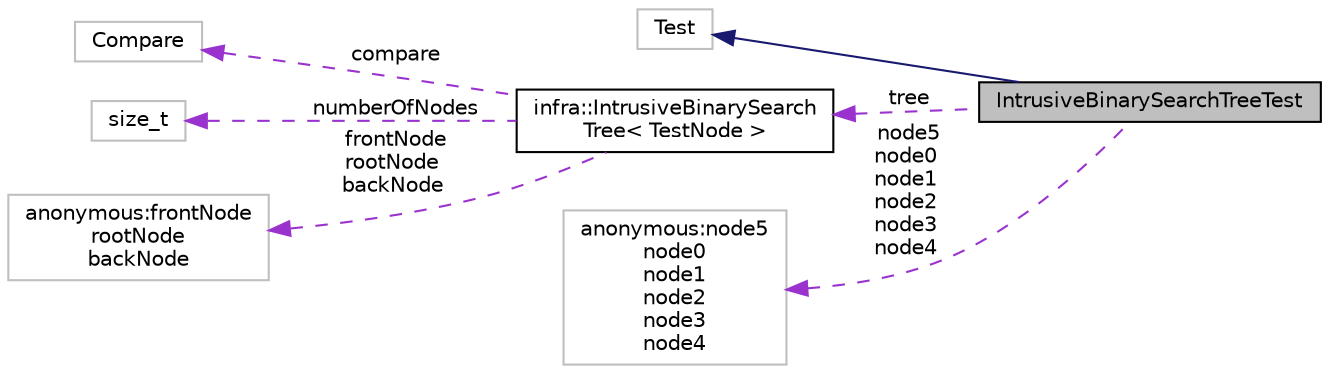 digraph "IntrusiveBinarySearchTreeTest"
{
 // INTERACTIVE_SVG=YES
  edge [fontname="Helvetica",fontsize="10",labelfontname="Helvetica",labelfontsize="10"];
  node [fontname="Helvetica",fontsize="10",shape=record];
  rankdir="LR";
  Node2 [label="IntrusiveBinarySearchTreeTest",height=0.2,width=0.4,color="black", fillcolor="grey75", style="filled", fontcolor="black"];
  Node3 -> Node2 [dir="back",color="midnightblue",fontsize="10",style="solid",fontname="Helvetica"];
  Node3 [label="Test",height=0.2,width=0.4,color="grey75", fillcolor="white", style="filled"];
  Node4 -> Node2 [dir="back",color="darkorchid3",fontsize="10",style="dashed",label=" tree" ,fontname="Helvetica"];
  Node4 [label="infra::IntrusiveBinarySearch\lTree\< TestNode \>",height=0.2,width=0.4,color="black", fillcolor="white", style="filled",URL="$d4/dc7/classinfra_1_1_intrusive_binary_search_tree.html"];
  Node5 -> Node4 [dir="back",color="darkorchid3",fontsize="10",style="dashed",label=" compare" ,fontname="Helvetica"];
  Node5 [label="Compare",height=0.2,width=0.4,color="grey75", fillcolor="white", style="filled"];
  Node6 -> Node4 [dir="back",color="darkorchid3",fontsize="10",style="dashed",label=" numberOfNodes" ,fontname="Helvetica"];
  Node6 [label="size_t",height=0.2,width=0.4,color="grey75", fillcolor="white", style="filled"];
  Node7 -> Node4 [dir="back",color="darkorchid3",fontsize="10",style="dashed",label=" frontNode\nrootNode\nbackNode" ,fontname="Helvetica"];
  Node7 [label="anonymous:frontNode\nrootNode\nbackNode",height=0.2,width=0.4,color="grey75", fillcolor="white", style="filled"];
  Node8 -> Node2 [dir="back",color="darkorchid3",fontsize="10",style="dashed",label=" node5\nnode0\nnode1\nnode2\nnode3\nnode4" ,fontname="Helvetica"];
  Node8 [label="anonymous:node5\nnode0\nnode1\nnode2\nnode3\nnode4",height=0.2,width=0.4,color="grey75", fillcolor="white", style="filled"];
}
